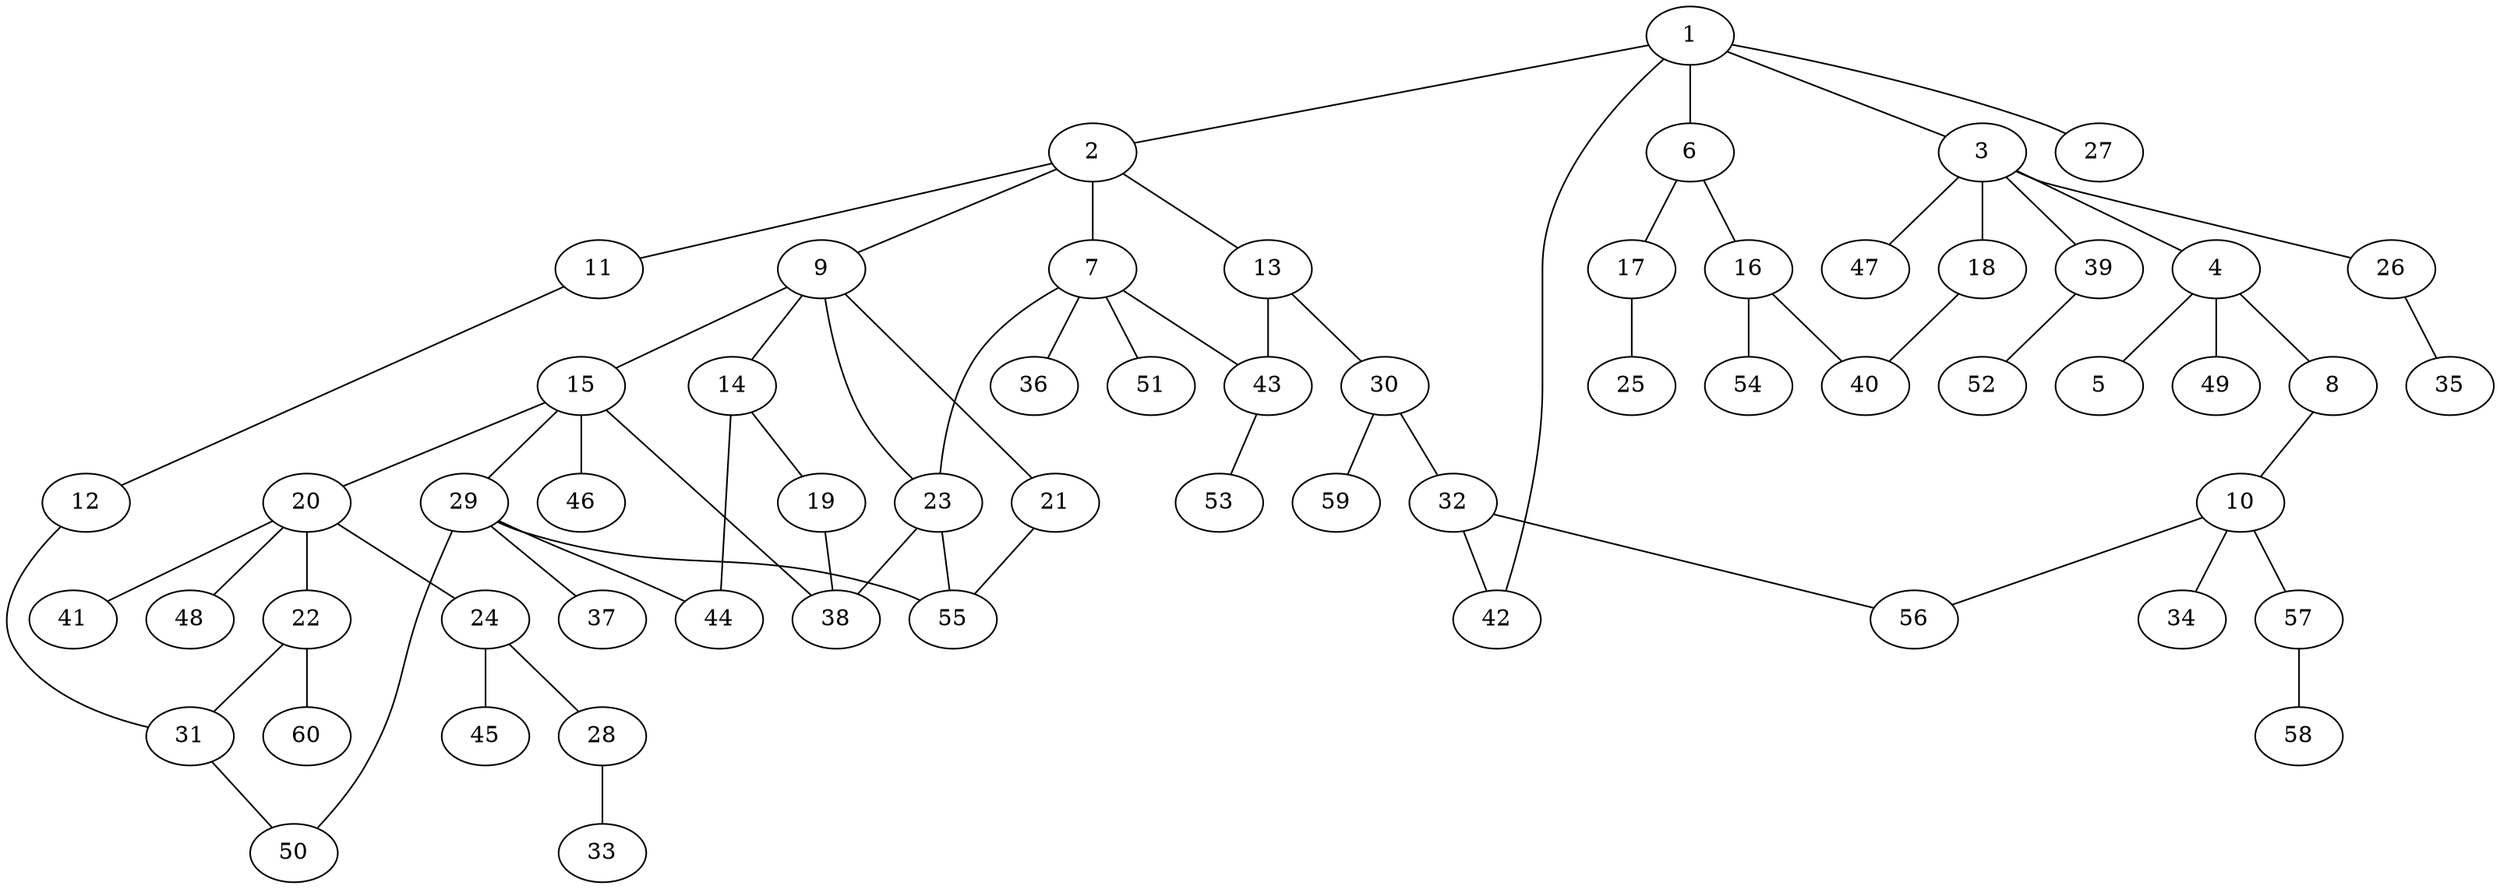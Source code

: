 graph graphname {1--2
1--3
1--6
1--27
1--42
2--7
2--9
2--11
2--13
3--4
3--18
3--26
3--39
3--47
4--5
4--8
4--49
6--16
6--17
7--23
7--36
7--43
7--51
8--10
9--14
9--15
9--21
9--23
10--34
10--56
10--57
11--12
12--31
13--30
13--43
14--19
14--44
15--20
15--29
15--38
15--46
16--40
16--54
17--25
18--40
19--38
20--22
20--24
20--41
20--48
21--55
22--31
22--60
23--38
23--55
24--28
24--45
26--35
28--33
29--37
29--44
29--50
29--55
30--32
30--59
31--50
32--42
32--56
39--52
43--53
57--58
}